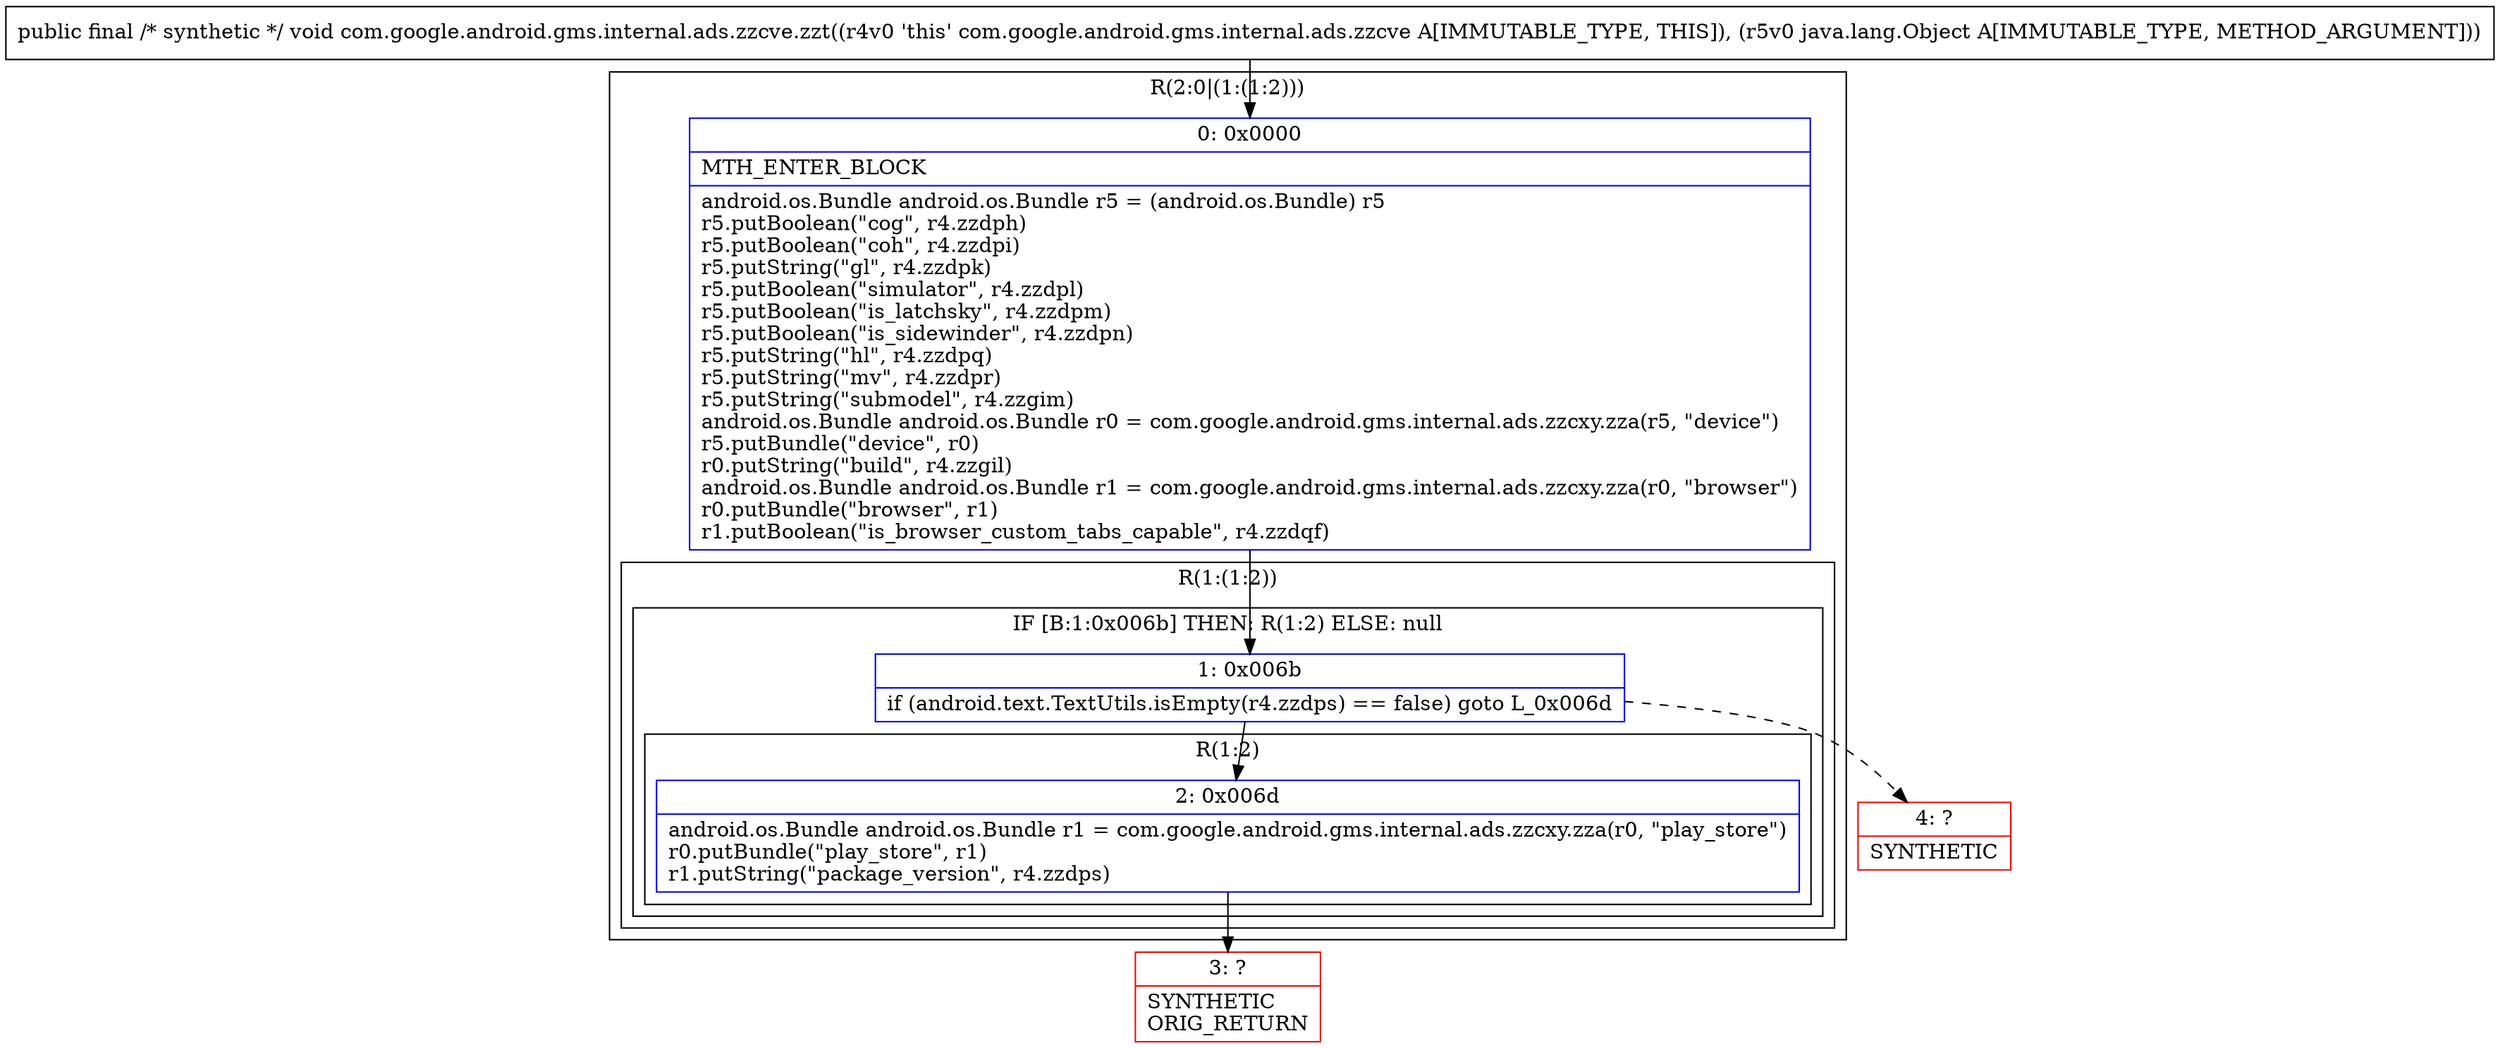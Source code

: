 digraph "CFG forcom.google.android.gms.internal.ads.zzcve.zzt(Ljava\/lang\/Object;)V" {
subgraph cluster_Region_1162127810 {
label = "R(2:0|(1:(1:2)))";
node [shape=record,color=blue];
Node_0 [shape=record,label="{0\:\ 0x0000|MTH_ENTER_BLOCK\l|android.os.Bundle android.os.Bundle r5 = (android.os.Bundle) r5\lr5.putBoolean(\"cog\", r4.zzdph)\lr5.putBoolean(\"coh\", r4.zzdpi)\lr5.putString(\"gl\", r4.zzdpk)\lr5.putBoolean(\"simulator\", r4.zzdpl)\lr5.putBoolean(\"is_latchsky\", r4.zzdpm)\lr5.putBoolean(\"is_sidewinder\", r4.zzdpn)\lr5.putString(\"hl\", r4.zzdpq)\lr5.putString(\"mv\", r4.zzdpr)\lr5.putString(\"submodel\", r4.zzgim)\landroid.os.Bundle android.os.Bundle r0 = com.google.android.gms.internal.ads.zzcxy.zza(r5, \"device\")\lr5.putBundle(\"device\", r0)\lr0.putString(\"build\", r4.zzgil)\landroid.os.Bundle android.os.Bundle r1 = com.google.android.gms.internal.ads.zzcxy.zza(r0, \"browser\")\lr0.putBundle(\"browser\", r1)\lr1.putBoolean(\"is_browser_custom_tabs_capable\", r4.zzdqf)\l}"];
subgraph cluster_Region_1995415262 {
label = "R(1:(1:2))";
node [shape=record,color=blue];
subgraph cluster_IfRegion_369439608 {
label = "IF [B:1:0x006b] THEN: R(1:2) ELSE: null";
node [shape=record,color=blue];
Node_1 [shape=record,label="{1\:\ 0x006b|if (android.text.TextUtils.isEmpty(r4.zzdps) == false) goto L_0x006d\l}"];
subgraph cluster_Region_487961576 {
label = "R(1:2)";
node [shape=record,color=blue];
Node_2 [shape=record,label="{2\:\ 0x006d|android.os.Bundle android.os.Bundle r1 = com.google.android.gms.internal.ads.zzcxy.zza(r0, \"play_store\")\lr0.putBundle(\"play_store\", r1)\lr1.putString(\"package_version\", r4.zzdps)\l}"];
}
}
}
}
Node_3 [shape=record,color=red,label="{3\:\ ?|SYNTHETIC\lORIG_RETURN\l}"];
Node_4 [shape=record,color=red,label="{4\:\ ?|SYNTHETIC\l}"];
MethodNode[shape=record,label="{public final \/* synthetic *\/ void com.google.android.gms.internal.ads.zzcve.zzt((r4v0 'this' com.google.android.gms.internal.ads.zzcve A[IMMUTABLE_TYPE, THIS]), (r5v0 java.lang.Object A[IMMUTABLE_TYPE, METHOD_ARGUMENT])) }"];
MethodNode -> Node_0;
Node_0 -> Node_1;
Node_1 -> Node_2;
Node_1 -> Node_4[style=dashed];
Node_2 -> Node_3;
}

